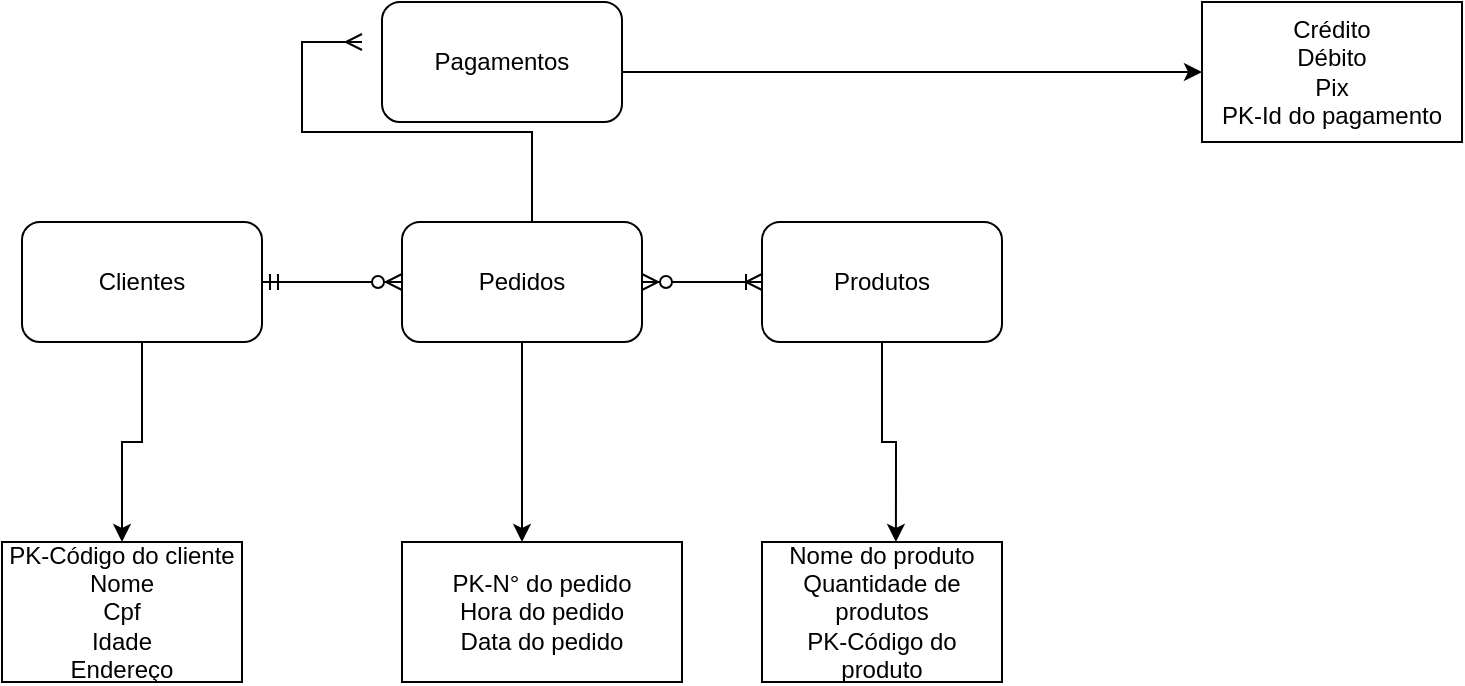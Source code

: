 <mxfile version="26.1.0">
  <diagram name="Página-1" id="MvrbzyDox4Wt_1tos2_W">
    <mxGraphModel dx="838" dy="1618" grid="1" gridSize="10" guides="1" tooltips="1" connect="1" arrows="1" fold="1" page="1" pageScale="1" pageWidth="827" pageHeight="1169" math="0" shadow="0">
      <root>
        <mxCell id="0" />
        <mxCell id="1" parent="0" />
        <mxCell id="kXjoKvxsPi3jEmVqvRIR-34" style="edgeStyle=orthogonalEdgeStyle;rounded=0;orthogonalLoop=1;jettySize=auto;html=1;exitX=0.5;exitY=1;exitDx=0;exitDy=0;" edge="1" parent="1" source="kXjoKvxsPi3jEmVqvRIR-17" target="kXjoKvxsPi3jEmVqvRIR-27">
          <mxGeometry relative="1" as="geometry">
            <Array as="points">
              <mxPoint x="360" y="5" />
            </Array>
          </mxGeometry>
        </mxCell>
        <mxCell id="kXjoKvxsPi3jEmVqvRIR-17" value="Pagamentos" style="rounded=1;whiteSpace=wrap;html=1;" vertex="1" parent="1">
          <mxGeometry x="300" y="-30" width="120" height="60" as="geometry" />
        </mxCell>
        <mxCell id="kXjoKvxsPi3jEmVqvRIR-32" style="edgeStyle=orthogonalEdgeStyle;rounded=0;orthogonalLoop=1;jettySize=auto;html=1;exitX=0.5;exitY=1;exitDx=0;exitDy=0;" edge="1" parent="1" source="kXjoKvxsPi3jEmVqvRIR-18">
          <mxGeometry relative="1" as="geometry">
            <mxPoint x="370" y="240" as="targetPoint" />
          </mxGeometry>
        </mxCell>
        <mxCell id="kXjoKvxsPi3jEmVqvRIR-18" value="Pedidos" style="rounded=1;whiteSpace=wrap;html=1;" vertex="1" parent="1">
          <mxGeometry x="310" y="80" width="120" height="60" as="geometry" />
        </mxCell>
        <mxCell id="kXjoKvxsPi3jEmVqvRIR-19" value="Produtos" style="rounded=1;whiteSpace=wrap;html=1;" vertex="1" parent="1">
          <mxGeometry x="490" y="80" width="120" height="60" as="geometry" />
        </mxCell>
        <mxCell id="kXjoKvxsPi3jEmVqvRIR-31" style="edgeStyle=orthogonalEdgeStyle;rounded=0;orthogonalLoop=1;jettySize=auto;html=1;exitX=0.5;exitY=1;exitDx=0;exitDy=0;entryX=0.5;entryY=0;entryDx=0;entryDy=0;" edge="1" parent="1" source="kXjoKvxsPi3jEmVqvRIR-20" target="kXjoKvxsPi3jEmVqvRIR-30">
          <mxGeometry relative="1" as="geometry" />
        </mxCell>
        <mxCell id="kXjoKvxsPi3jEmVqvRIR-20" value="Clientes" style="rounded=1;whiteSpace=wrap;html=1;" vertex="1" parent="1">
          <mxGeometry x="120" y="80" width="120" height="60" as="geometry" />
        </mxCell>
        <mxCell id="kXjoKvxsPi3jEmVqvRIR-27" value="Crédito&lt;div&gt;Débito&lt;/div&gt;&lt;div&gt;Pix&lt;/div&gt;&lt;div&gt;PK-Id do pagamento&lt;/div&gt;" style="rounded=0;whiteSpace=wrap;html=1;" vertex="1" parent="1">
          <mxGeometry x="710" y="-30" width="130" height="70" as="geometry" />
        </mxCell>
        <mxCell id="kXjoKvxsPi3jEmVqvRIR-28" value="Nome do produto&lt;div&gt;Quantidade de produtos&lt;/div&gt;&lt;div&gt;PK-Código do produto&lt;/div&gt;" style="rounded=0;whiteSpace=wrap;html=1;" vertex="1" parent="1">
          <mxGeometry x="490" y="240" width="120" height="70" as="geometry" />
        </mxCell>
        <mxCell id="kXjoKvxsPi3jEmVqvRIR-29" value="PK-N° do pedido&lt;div&gt;Hora do pedido&lt;/div&gt;&lt;div&gt;Data do pedido&lt;/div&gt;" style="rounded=0;whiteSpace=wrap;html=1;" vertex="1" parent="1">
          <mxGeometry x="310" y="240" width="140" height="70" as="geometry" />
        </mxCell>
        <mxCell id="kXjoKvxsPi3jEmVqvRIR-30" value="&lt;div&gt;PK-Código do cliente&lt;/div&gt;Nome&lt;div&gt;Cpf&lt;/div&gt;&lt;div&gt;Idade&lt;/div&gt;&lt;div&gt;Endereço&lt;/div&gt;" style="rounded=0;whiteSpace=wrap;html=1;" vertex="1" parent="1">
          <mxGeometry x="110" y="240" width="120" height="70" as="geometry" />
        </mxCell>
        <mxCell id="kXjoKvxsPi3jEmVqvRIR-33" style="edgeStyle=orthogonalEdgeStyle;rounded=0;orthogonalLoop=1;jettySize=auto;html=1;exitX=0.5;exitY=1;exitDx=0;exitDy=0;entryX=0.558;entryY=0;entryDx=0;entryDy=0;entryPerimeter=0;" edge="1" parent="1" source="kXjoKvxsPi3jEmVqvRIR-19" target="kXjoKvxsPi3jEmVqvRIR-28">
          <mxGeometry relative="1" as="geometry" />
        </mxCell>
        <mxCell id="kXjoKvxsPi3jEmVqvRIR-36" value="" style="edgeStyle=entityRelationEdgeStyle;fontSize=12;html=1;endArrow=ERzeroToMany;startArrow=ERmandOne;rounded=0;" edge="1" parent="1" source="kXjoKvxsPi3jEmVqvRIR-20">
          <mxGeometry width="100" height="100" relative="1" as="geometry">
            <mxPoint x="210" y="210" as="sourcePoint" />
            <mxPoint x="310" y="110" as="targetPoint" />
            <Array as="points">
              <mxPoint x="230" y="120" />
            </Array>
          </mxGeometry>
        </mxCell>
        <mxCell id="kXjoKvxsPi3jEmVqvRIR-37" value="" style="edgeStyle=entityRelationEdgeStyle;fontSize=12;html=1;endArrow=ERoneToMany;startArrow=ERzeroToMany;rounded=0;exitX=1;exitY=0.5;exitDx=0;exitDy=0;" edge="1" parent="1" source="kXjoKvxsPi3jEmVqvRIR-18">
          <mxGeometry width="100" height="100" relative="1" as="geometry">
            <mxPoint x="390" y="210" as="sourcePoint" />
            <mxPoint x="490" y="110" as="targetPoint" />
            <Array as="points">
              <mxPoint x="420" y="160" />
            </Array>
          </mxGeometry>
        </mxCell>
        <mxCell id="kXjoKvxsPi3jEmVqvRIR-43" value="" style="edgeStyle=entityRelationEdgeStyle;fontSize=12;html=1;endArrow=ERmany;rounded=0;" edge="1" parent="1">
          <mxGeometry width="100" height="100" relative="1" as="geometry">
            <mxPoint x="345" y="80" as="sourcePoint" />
            <mxPoint x="290" y="-10" as="targetPoint" />
          </mxGeometry>
        </mxCell>
      </root>
    </mxGraphModel>
  </diagram>
</mxfile>
